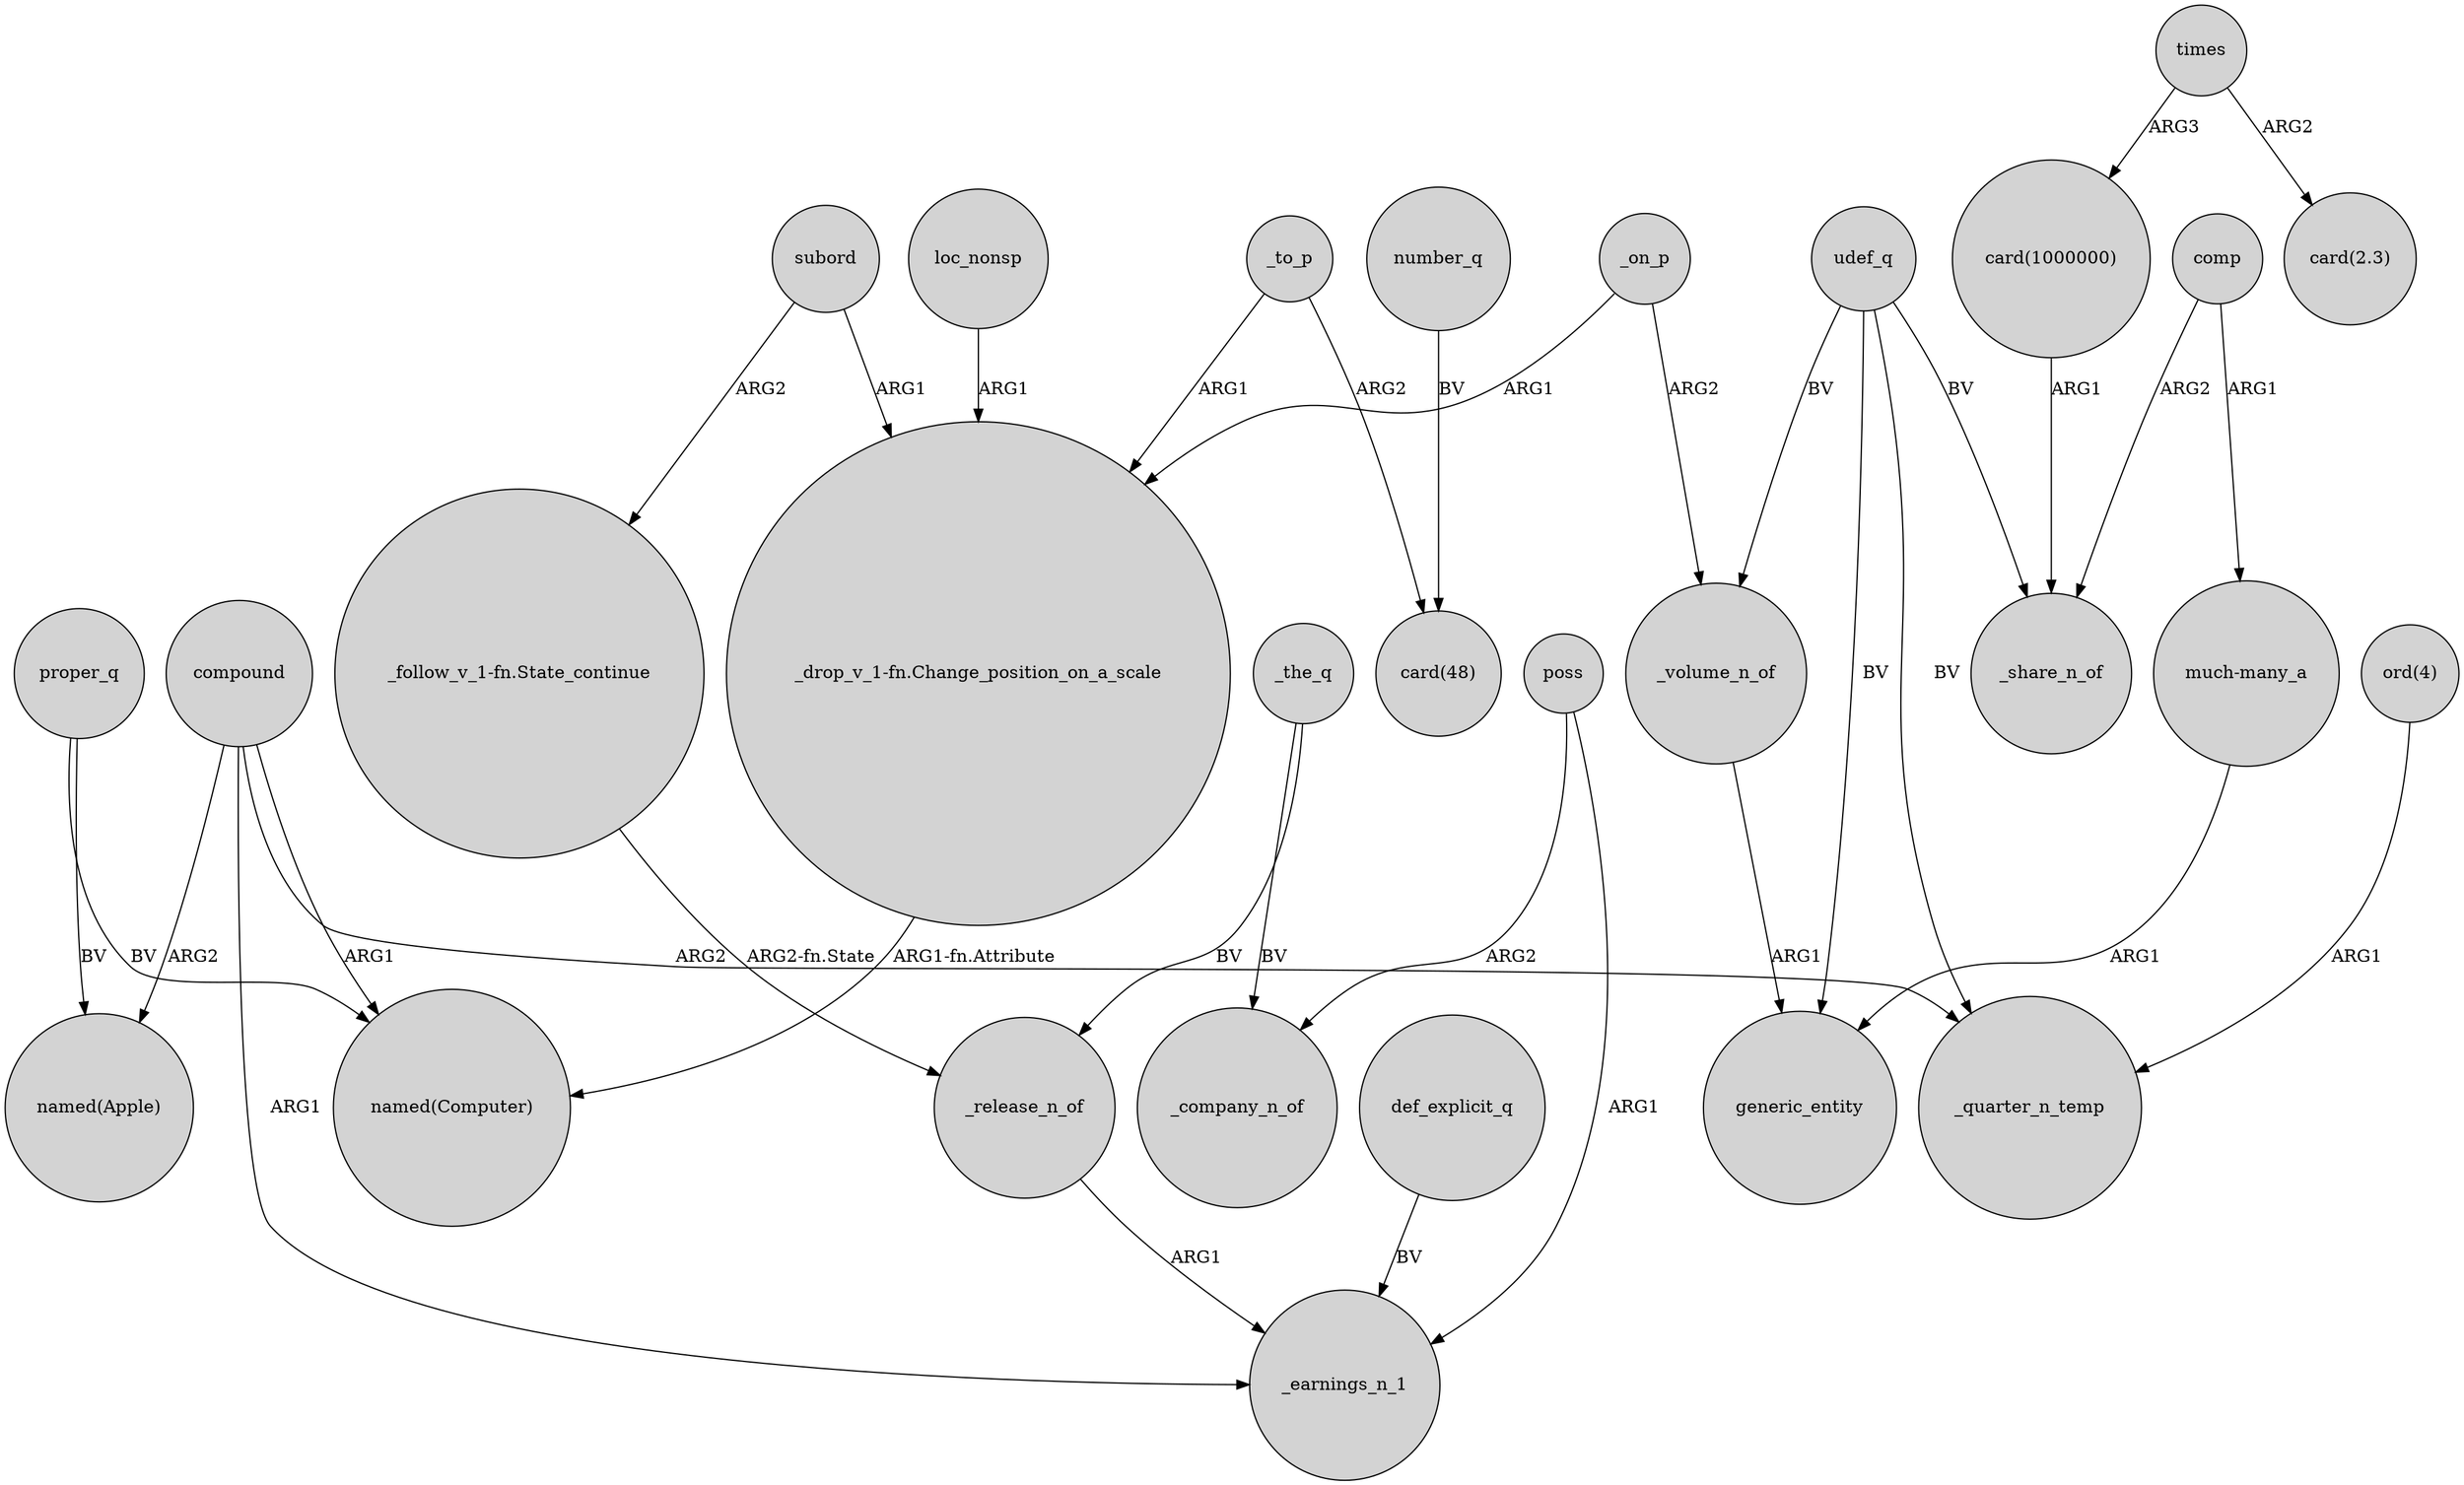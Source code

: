digraph {
	node [shape=circle style=filled]
	proper_q -> "named(Apple)" [label=BV]
	times -> "card(2.3)" [label=ARG2]
	compound -> "named(Computer)" [label=ARG1]
	"_drop_v_1-fn.Change_position_on_a_scale" -> "named(Computer)" [label="ARG1-fn.Attribute"]
	_the_q -> _release_n_of [label=BV]
	_to_p -> "card(48)" [label=ARG2]
	proper_q -> "named(Computer)" [label=BV]
	loc_nonsp -> "_drop_v_1-fn.Change_position_on_a_scale" [label=ARG1]
	times -> "card(1000000)" [label=ARG3]
	compound -> "named(Apple)" [label=ARG2]
	udef_q -> _volume_n_of [label=BV]
	udef_q -> generic_entity [label=BV]
	_release_n_of -> _earnings_n_1 [label=ARG1]
	number_q -> "card(48)" [label=BV]
	comp -> _share_n_of [label=ARG2]
	comp -> "much-many_a" [label=ARG1]
	poss -> _company_n_of [label=ARG2]
	"_follow_v_1-fn.State_continue" -> _release_n_of [label="ARG2-fn.State"]
	compound -> _quarter_n_temp [label=ARG2]
	"much-many_a" -> generic_entity [label=ARG1]
	_to_p -> "_drop_v_1-fn.Change_position_on_a_scale" [label=ARG1]
	subord -> "_follow_v_1-fn.State_continue" [label=ARG2]
	udef_q -> _share_n_of [label=BV]
	_on_p -> "_drop_v_1-fn.Change_position_on_a_scale" [label=ARG1]
	def_explicit_q -> _earnings_n_1 [label=BV]
	subord -> "_drop_v_1-fn.Change_position_on_a_scale" [label=ARG1]
	poss -> _earnings_n_1 [label=ARG1]
	"card(1000000)" -> _share_n_of [label=ARG1]
	"ord(4)" -> _quarter_n_temp [label=ARG1]
	_on_p -> _volume_n_of [label=ARG2]
	udef_q -> _quarter_n_temp [label=BV]
	compound -> _earnings_n_1 [label=ARG1]
	_the_q -> _company_n_of [label=BV]
	_volume_n_of -> generic_entity [label=ARG1]
}
